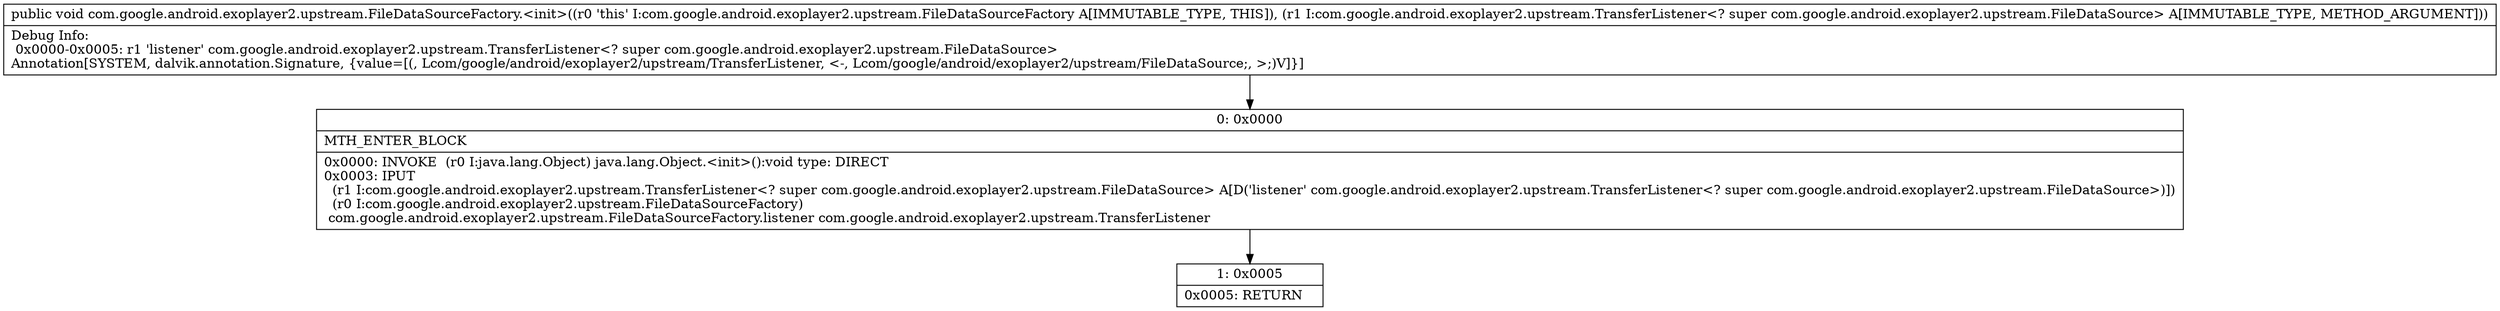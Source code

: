 digraph "CFG forcom.google.android.exoplayer2.upstream.FileDataSourceFactory.\<init\>(Lcom\/google\/android\/exoplayer2\/upstream\/TransferListener;)V" {
Node_0 [shape=record,label="{0\:\ 0x0000|MTH_ENTER_BLOCK\l|0x0000: INVOKE  (r0 I:java.lang.Object) java.lang.Object.\<init\>():void type: DIRECT \l0x0003: IPUT  \l  (r1 I:com.google.android.exoplayer2.upstream.TransferListener\<? super com.google.android.exoplayer2.upstream.FileDataSource\> A[D('listener' com.google.android.exoplayer2.upstream.TransferListener\<? super com.google.android.exoplayer2.upstream.FileDataSource\>)])\l  (r0 I:com.google.android.exoplayer2.upstream.FileDataSourceFactory)\l com.google.android.exoplayer2.upstream.FileDataSourceFactory.listener com.google.android.exoplayer2.upstream.TransferListener \l}"];
Node_1 [shape=record,label="{1\:\ 0x0005|0x0005: RETURN   \l}"];
MethodNode[shape=record,label="{public void com.google.android.exoplayer2.upstream.FileDataSourceFactory.\<init\>((r0 'this' I:com.google.android.exoplayer2.upstream.FileDataSourceFactory A[IMMUTABLE_TYPE, THIS]), (r1 I:com.google.android.exoplayer2.upstream.TransferListener\<? super com.google.android.exoplayer2.upstream.FileDataSource\> A[IMMUTABLE_TYPE, METHOD_ARGUMENT]))  | Debug Info:\l  0x0000\-0x0005: r1 'listener' com.google.android.exoplayer2.upstream.TransferListener\<? super com.google.android.exoplayer2.upstream.FileDataSource\>\lAnnotation[SYSTEM, dalvik.annotation.Signature, \{value=[(, Lcom\/google\/android\/exoplayer2\/upstream\/TransferListener, \<\-, Lcom\/google\/android\/exoplayer2\/upstream\/FileDataSource;, \>;)V]\}]\l}"];
MethodNode -> Node_0;
Node_0 -> Node_1;
}

